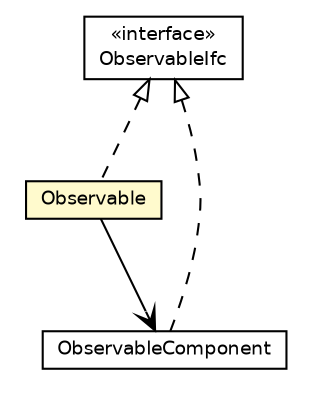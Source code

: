 #!/usr/local/bin/dot
#
# Class diagram 
# Generated by UMLGraph version 5.4 (http://www.umlgraph.org/)
#

digraph G {
	edge [fontname="Helvetica",fontsize=10,labelfontname="Helvetica",labelfontsize=10];
	node [fontname="Helvetica",fontsize=10,shape=plaintext];
	nodesep=0.25;
	ranksep=0.5;
	// jsl.observers.TestObserverableObserver.Observable
	c215566 [label=<<table title="jsl.observers.TestObserverableObserver.Observable" border="0" cellborder="1" cellspacing="0" cellpadding="2" port="p" bgcolor="lemonChiffon" href="./TestObserverableObserver.Observable.html">
		<tr><td><table border="0" cellspacing="0" cellpadding="1">
<tr><td align="center" balign="center"> Observable </td></tr>
		</table></td></tr>
		</table>>, URL="./TestObserverableObserver.Observable.html", fontname="Helvetica", fontcolor="black", fontsize=9.0];
	// jsl.observers.ObservableIfc
	c215570 [label=<<table title="jsl.observers.ObservableIfc" border="0" cellborder="1" cellspacing="0" cellpadding="2" port="p" href="./ObservableIfc.html">
		<tr><td><table border="0" cellspacing="0" cellpadding="1">
<tr><td align="center" balign="center"> &#171;interface&#187; </td></tr>
<tr><td align="center" balign="center"> ObservableIfc </td></tr>
		</table></td></tr>
		</table>>, URL="./ObservableIfc.html", fontname="Helvetica", fontcolor="black", fontsize=9.0];
	// jsl.observers.ObservableComponent
	c215571 [label=<<table title="jsl.observers.ObservableComponent" border="0" cellborder="1" cellspacing="0" cellpadding="2" port="p" href="./ObservableComponent.html">
		<tr><td><table border="0" cellspacing="0" cellpadding="1">
<tr><td align="center" balign="center"> ObservableComponent </td></tr>
		</table></td></tr>
		</table>>, URL="./ObservableComponent.html", fontname="Helvetica", fontcolor="black", fontsize=9.0];
	//jsl.observers.TestObserverableObserver.Observable implements jsl.observers.ObservableIfc
	c215570:p -> c215566:p [dir=back,arrowtail=empty,style=dashed];
	//jsl.observers.ObservableComponent implements jsl.observers.ObservableIfc
	c215570:p -> c215571:p [dir=back,arrowtail=empty,style=dashed];
	// jsl.observers.TestObserverableObserver.Observable NAVASSOC jsl.observers.ObservableComponent
	c215566:p -> c215571:p [taillabel="", label="", headlabel="", fontname="Helvetica", fontcolor="black", fontsize=10.0, color="black", arrowhead=open];
}

